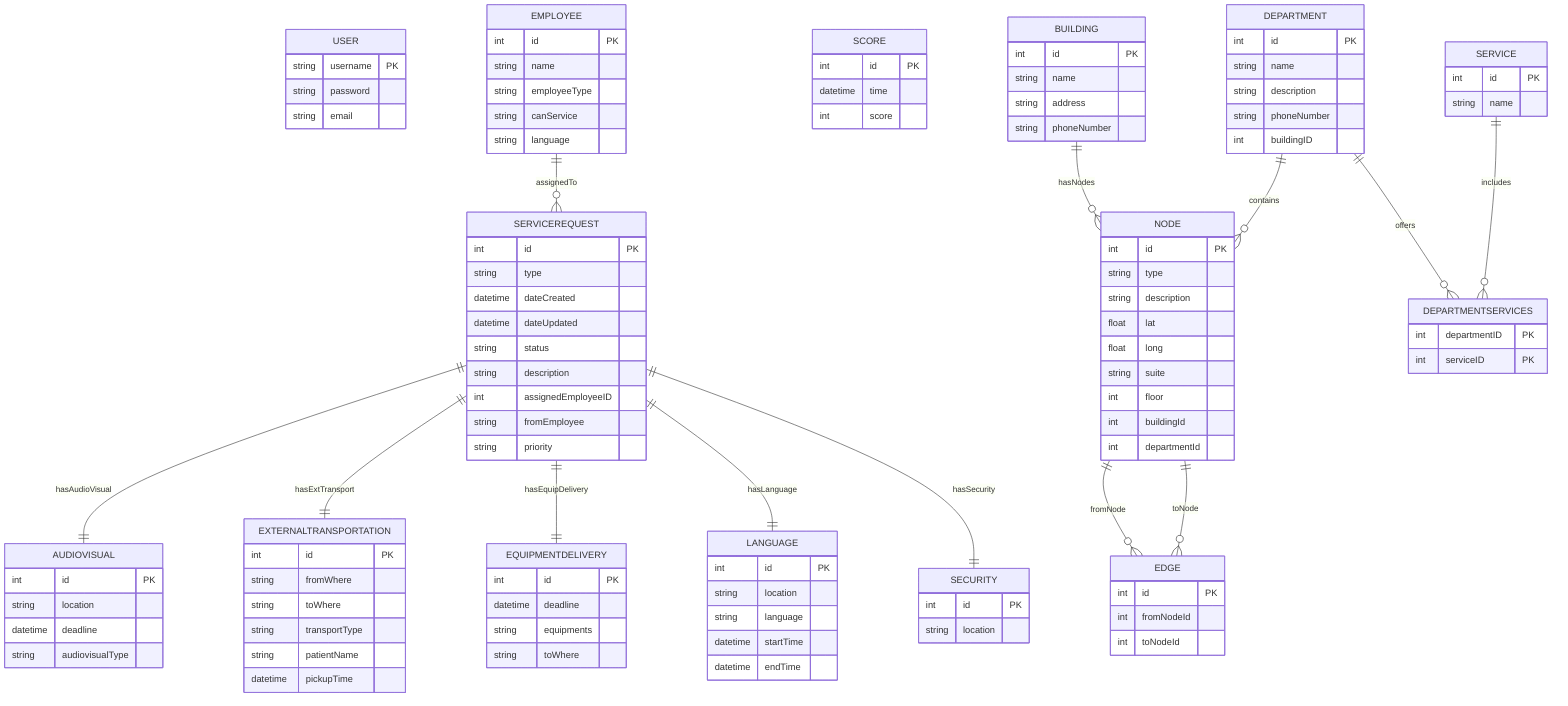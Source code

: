 erDiagram
    %% User authentication table
    USER {
        string username PK
        string password
        string email
    }

    %% Employee info (canService, language are arrays in Prisma)
    EMPLOYEE {
        int id PK
        string name
        string employeeType
        string canService
        string language
    }

    %% Service Request (has many optional + enum fields in Prisma)
    SERVICEREQUEST {
        int id PK
        string type
        datetime dateCreated
        datetime dateUpdated
        string status
        string description
        int assignedEmployeeID
        string fromEmployee
        string priority
    }

    AUDIOVISUAL {
        int id PK
        string location
        datetime deadline
        string audiovisualType
    }

    EXTERNALTRANSPORTATION {
        int id PK
        string fromWhere
        string toWhere
        string transportType
        string patientName
        datetime pickupTime
    }

    EQUIPMENTDELIVERY {
        int id PK
        datetime deadline
        string equipments
        string toWhere
    }

    LANGUAGE {
        int id PK
        string location
        string language
        datetime startTime
        datetime endTime
    }

    SECURITY {
        int id PK
        string location
    }

    SCORE {
        int id PK
        datetime time
        int score
    }

    EDGE {
        int id PK
        int fromNodeId
        int toNodeId
    }

    NODE {
        int id PK
        string type
        string description
        float lat
        float long
        string suite
        int floor
        int buildingId
        int departmentId
    }

    DEPARTMENT {
        int id PK
        string name
        string description
        string phoneNumber
        int buildingID
    }

    SERVICE {
        int id PK
        string name
    }

    DEPARTMENTSERVICES {
        int departmentID PK
        int serviceID PK
    }

    BUILDING {
        int id PK
        string name
        string address
        string phoneNumber
    }

    %% Relationships
    EMPLOYEE ||--o{ SERVICEREQUEST : assignedTo
    SERVICEREQUEST ||--|| AUDIOVISUAL : hasAudioVisual
    SERVICEREQUEST ||--|| EXTERNALTRANSPORTATION : hasExtTransport
    SERVICEREQUEST ||--|| EQUIPMENTDELIVERY : hasEquipDelivery
    SERVICEREQUEST ||--|| LANGUAGE : hasLanguage
    SERVICEREQUEST ||--|| SECURITY : hasSecurity

    NODE ||--o{ EDGE : fromNode
    NODE ||--o{ EDGE : toNode

    BUILDING ||--o{ NODE : hasNodes
    DEPARTMENT ||--o{ NODE : contains
    DEPARTMENT ||--o{ DEPARTMENTSERVICES : offers
    SERVICE ||--o{ DEPARTMENTSERVICES : includes